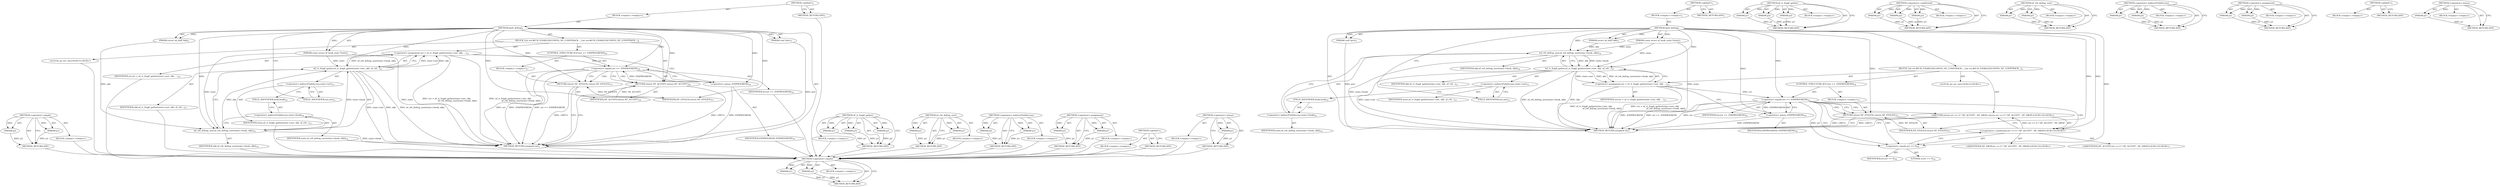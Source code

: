 digraph "&lt;operator&gt;.minus" {
vulnerable_82 [label=<(METHOD,&lt;operator&gt;.equals)>];
vulnerable_83 [label=<(PARAM,p1)>];
vulnerable_84 [label=<(PARAM,p2)>];
vulnerable_85 [label=<(BLOCK,&lt;empty&gt;,&lt;empty&gt;)>];
vulnerable_86 [label=<(METHOD_RETURN,ANY)>];
vulnerable_6 [label=<(METHOD,&lt;global&gt;)<SUB>1</SUB>>];
vulnerable_7 [label=<(BLOCK,&lt;empty&gt;,&lt;empty&gt;)<SUB>1</SUB>>];
vulnerable_8 [label=<(METHOD,ipv6_defrag)<SUB>1</SUB>>];
vulnerable_9 [label=<(PARAM,void *priv)<SUB>1</SUB>>];
vulnerable_10 [label=<(PARAM,struct sk_buff *skb)<SUB>2</SUB>>];
vulnerable_11 [label=<(PARAM,const struct nf_hook_state *state)<SUB>3</SUB>>];
vulnerable_12 [label=<(BLOCK,{
	int err;

#if IS_ENABLED(CONFIG_NF_CONNTRACK...,{
	int err;

#if IS_ENABLED(CONFIG_NF_CONNTRACK...)<SUB>4</SUB>>];
vulnerable_13 [label="<(LOCAL,int err: int)<SUB>5</SUB>>"];
vulnerable_14 [label=<(&lt;operator&gt;.assignment,err = nf_ct_frag6_gather(state-&gt;net, skb,
				 ...)<SUB>13</SUB>>];
vulnerable_15 [label=<(IDENTIFIER,err,err = nf_ct_frag6_gather(state-&gt;net, skb,
				 ...)<SUB>13</SUB>>];
vulnerable_16 [label=<(nf_ct_frag6_gather,nf_ct_frag6_gather(state-&gt;net, skb,
				 nf_ct6...)<SUB>13</SUB>>];
vulnerable_17 [label=<(&lt;operator&gt;.indirectFieldAccess,state-&gt;net)<SUB>13</SUB>>];
vulnerable_18 [label=<(IDENTIFIER,state,nf_ct_frag6_gather(state-&gt;net, skb,
				 nf_ct6...)<SUB>13</SUB>>];
vulnerable_19 [label=<(FIELD_IDENTIFIER,net,net)<SUB>13</SUB>>];
vulnerable_20 [label=<(IDENTIFIER,skb,nf_ct_frag6_gather(state-&gt;net, skb,
				 nf_ct6...)<SUB>13</SUB>>];
vulnerable_21 [label=<(nf_ct6_defrag_user,nf_ct6_defrag_user(state-&gt;hook, skb))<SUB>14</SUB>>];
vulnerable_22 [label=<(&lt;operator&gt;.indirectFieldAccess,state-&gt;hook)<SUB>14</SUB>>];
vulnerable_23 [label=<(IDENTIFIER,state,nf_ct6_defrag_user(state-&gt;hook, skb))<SUB>14</SUB>>];
vulnerable_24 [label=<(FIELD_IDENTIFIER,hook,hook)<SUB>14</SUB>>];
vulnerable_25 [label=<(IDENTIFIER,skb,nf_ct6_defrag_user(state-&gt;hook, skb))<SUB>14</SUB>>];
vulnerable_26 [label=<(CONTROL_STRUCTURE,IF,if (err == -EINPROGRESS))<SUB>16</SUB>>];
vulnerable_27 [label=<(&lt;operator&gt;.equals,err == -EINPROGRESS)<SUB>16</SUB>>];
vulnerable_28 [label=<(IDENTIFIER,err,err == -EINPROGRESS)<SUB>16</SUB>>];
vulnerable_29 [label=<(&lt;operator&gt;.minus,-EINPROGRESS)<SUB>16</SUB>>];
vulnerable_30 [label=<(IDENTIFIER,EINPROGRESS,-EINPROGRESS)<SUB>16</SUB>>];
vulnerable_31 [label=<(BLOCK,&lt;empty&gt;,&lt;empty&gt;)<SUB>17</SUB>>];
vulnerable_32 [label=<(RETURN,return NF_STOLEN;,return NF_STOLEN;)<SUB>17</SUB>>];
vulnerable_33 [label=<(IDENTIFIER,NF_STOLEN,return NF_STOLEN;)<SUB>17</SUB>>];
vulnerable_34 [label=<(RETURN,return NF_ACCEPT;,return NF_ACCEPT;)<SUB>19</SUB>>];
vulnerable_35 [label=<(IDENTIFIER,NF_ACCEPT,return NF_ACCEPT;)<SUB>19</SUB>>];
vulnerable_36 [label=<(METHOD_RETURN,unsigned int)<SUB>1</SUB>>];
vulnerable_38 [label=<(METHOD_RETURN,ANY)<SUB>1</SUB>>];
vulnerable_66 [label=<(METHOD,nf_ct_frag6_gather)>];
vulnerable_67 [label=<(PARAM,p1)>];
vulnerable_68 [label=<(PARAM,p2)>];
vulnerable_69 [label=<(PARAM,p3)>];
vulnerable_70 [label=<(BLOCK,&lt;empty&gt;,&lt;empty&gt;)>];
vulnerable_71 [label=<(METHOD_RETURN,ANY)>];
vulnerable_77 [label=<(METHOD,nf_ct6_defrag_user)>];
vulnerable_78 [label=<(PARAM,p1)>];
vulnerable_79 [label=<(PARAM,p2)>];
vulnerable_80 [label=<(BLOCK,&lt;empty&gt;,&lt;empty&gt;)>];
vulnerable_81 [label=<(METHOD_RETURN,ANY)>];
vulnerable_72 [label=<(METHOD,&lt;operator&gt;.indirectFieldAccess)>];
vulnerable_73 [label=<(PARAM,p1)>];
vulnerable_74 [label=<(PARAM,p2)>];
vulnerable_75 [label=<(BLOCK,&lt;empty&gt;,&lt;empty&gt;)>];
vulnerable_76 [label=<(METHOD_RETURN,ANY)>];
vulnerable_61 [label=<(METHOD,&lt;operator&gt;.assignment)>];
vulnerable_62 [label=<(PARAM,p1)>];
vulnerable_63 [label=<(PARAM,p2)>];
vulnerable_64 [label=<(BLOCK,&lt;empty&gt;,&lt;empty&gt;)>];
vulnerable_65 [label=<(METHOD_RETURN,ANY)>];
vulnerable_55 [label=<(METHOD,&lt;global&gt;)<SUB>1</SUB>>];
vulnerable_56 [label=<(BLOCK,&lt;empty&gt;,&lt;empty&gt;)>];
vulnerable_57 [label=<(METHOD_RETURN,ANY)>];
vulnerable_87 [label=<(METHOD,&lt;operator&gt;.minus)>];
vulnerable_88 [label=<(PARAM,p1)>];
vulnerable_89 [label=<(BLOCK,&lt;empty&gt;,&lt;empty&gt;)>];
vulnerable_90 [label=<(METHOD_RETURN,ANY)>];
fixed_87 [label=<(METHOD,&lt;operator&gt;.equals)>];
fixed_88 [label=<(PARAM,p1)>];
fixed_89 [label=<(PARAM,p2)>];
fixed_90 [label=<(BLOCK,&lt;empty&gt;,&lt;empty&gt;)>];
fixed_91 [label=<(METHOD_RETURN,ANY)>];
fixed_6 [label=<(METHOD,&lt;global&gt;)<SUB>1</SUB>>];
fixed_7 [label=<(BLOCK,&lt;empty&gt;,&lt;empty&gt;)<SUB>1</SUB>>];
fixed_8 [label=<(METHOD,ipv6_defrag)<SUB>1</SUB>>];
fixed_9 [label=<(PARAM,void *priv)<SUB>1</SUB>>];
fixed_10 [label=<(PARAM,struct sk_buff *skb)<SUB>2</SUB>>];
fixed_11 [label=<(PARAM,const struct nf_hook_state *state)<SUB>3</SUB>>];
fixed_12 [label=<(BLOCK,{
	int err;

#if IS_ENABLED(CONFIG_NF_CONNTRACK...,{
	int err;

#if IS_ENABLED(CONFIG_NF_CONNTRACK...)<SUB>4</SUB>>];
fixed_13 [label="<(LOCAL,int err: int)<SUB>5</SUB>>"];
fixed_14 [label=<(&lt;operator&gt;.assignment,err = nf_ct_frag6_gather(state-&gt;net, skb,
				 ...)<SUB>13</SUB>>];
fixed_15 [label=<(IDENTIFIER,err,err = nf_ct_frag6_gather(state-&gt;net, skb,
				 ...)<SUB>13</SUB>>];
fixed_16 [label=<(nf_ct_frag6_gather,nf_ct_frag6_gather(state-&gt;net, skb,
				 nf_ct6...)<SUB>13</SUB>>];
fixed_17 [label=<(&lt;operator&gt;.indirectFieldAccess,state-&gt;net)<SUB>13</SUB>>];
fixed_18 [label=<(IDENTIFIER,state,nf_ct_frag6_gather(state-&gt;net, skb,
				 nf_ct6...)<SUB>13</SUB>>];
fixed_19 [label=<(FIELD_IDENTIFIER,net,net)<SUB>13</SUB>>];
fixed_20 [label=<(IDENTIFIER,skb,nf_ct_frag6_gather(state-&gt;net, skb,
				 nf_ct6...)<SUB>13</SUB>>];
fixed_21 [label=<(nf_ct6_defrag_user,nf_ct6_defrag_user(state-&gt;hook, skb))<SUB>14</SUB>>];
fixed_22 [label=<(&lt;operator&gt;.indirectFieldAccess,state-&gt;hook)<SUB>14</SUB>>];
fixed_23 [label=<(IDENTIFIER,state,nf_ct6_defrag_user(state-&gt;hook, skb))<SUB>14</SUB>>];
fixed_24 [label=<(FIELD_IDENTIFIER,hook,hook)<SUB>14</SUB>>];
fixed_25 [label=<(IDENTIFIER,skb,nf_ct6_defrag_user(state-&gt;hook, skb))<SUB>14</SUB>>];
fixed_26 [label=<(CONTROL_STRUCTURE,IF,if (err == -EINPROGRESS))<SUB>16</SUB>>];
fixed_27 [label=<(&lt;operator&gt;.equals,err == -EINPROGRESS)<SUB>16</SUB>>];
fixed_28 [label=<(IDENTIFIER,err,err == -EINPROGRESS)<SUB>16</SUB>>];
fixed_29 [label=<(&lt;operator&gt;.minus,-EINPROGRESS)<SUB>16</SUB>>];
fixed_30 [label=<(IDENTIFIER,EINPROGRESS,-EINPROGRESS)<SUB>16</SUB>>];
fixed_31 [label=<(BLOCK,&lt;empty&gt;,&lt;empty&gt;)<SUB>17</SUB>>];
fixed_32 [label=<(RETURN,return NF_STOLEN;,return NF_STOLEN;)<SUB>17</SUB>>];
fixed_33 [label=<(IDENTIFIER,NF_STOLEN,return NF_STOLEN;)<SUB>17</SUB>>];
fixed_34 [label="<(RETURN,return err == 0 ? NF_ACCEPT : NF_DROP;,return err == 0 ? NF_ACCEPT : NF_DROP;)<SUB>19</SUB>>"];
fixed_35 [label="<(&lt;operator&gt;.conditional,err == 0 ? NF_ACCEPT : NF_DROP)<SUB>19</SUB>>"];
fixed_36 [label=<(&lt;operator&gt;.equals,err == 0)<SUB>19</SUB>>];
fixed_37 [label=<(IDENTIFIER,err,err == 0)<SUB>19</SUB>>];
fixed_38 [label=<(LITERAL,0,err == 0)<SUB>19</SUB>>];
fixed_39 [label="<(IDENTIFIER,NF_ACCEPT,err == 0 ? NF_ACCEPT : NF_DROP)<SUB>19</SUB>>"];
fixed_40 [label="<(IDENTIFIER,NF_DROP,err == 0 ? NF_ACCEPT : NF_DROP)<SUB>19</SUB>>"];
fixed_41 [label=<(METHOD_RETURN,unsigned int)<SUB>1</SUB>>];
fixed_43 [label=<(METHOD_RETURN,ANY)<SUB>1</SUB>>];
fixed_71 [label=<(METHOD,nf_ct_frag6_gather)>];
fixed_72 [label=<(PARAM,p1)>];
fixed_73 [label=<(PARAM,p2)>];
fixed_74 [label=<(PARAM,p3)>];
fixed_75 [label=<(BLOCK,&lt;empty&gt;,&lt;empty&gt;)>];
fixed_76 [label=<(METHOD_RETURN,ANY)>];
fixed_96 [label=<(METHOD,&lt;operator&gt;.conditional)>];
fixed_97 [label=<(PARAM,p1)>];
fixed_98 [label=<(PARAM,p2)>];
fixed_99 [label=<(PARAM,p3)>];
fixed_100 [label=<(BLOCK,&lt;empty&gt;,&lt;empty&gt;)>];
fixed_101 [label=<(METHOD_RETURN,ANY)>];
fixed_82 [label=<(METHOD,nf_ct6_defrag_user)>];
fixed_83 [label=<(PARAM,p1)>];
fixed_84 [label=<(PARAM,p2)>];
fixed_85 [label=<(BLOCK,&lt;empty&gt;,&lt;empty&gt;)>];
fixed_86 [label=<(METHOD_RETURN,ANY)>];
fixed_77 [label=<(METHOD,&lt;operator&gt;.indirectFieldAccess)>];
fixed_78 [label=<(PARAM,p1)>];
fixed_79 [label=<(PARAM,p2)>];
fixed_80 [label=<(BLOCK,&lt;empty&gt;,&lt;empty&gt;)>];
fixed_81 [label=<(METHOD_RETURN,ANY)>];
fixed_66 [label=<(METHOD,&lt;operator&gt;.assignment)>];
fixed_67 [label=<(PARAM,p1)>];
fixed_68 [label=<(PARAM,p2)>];
fixed_69 [label=<(BLOCK,&lt;empty&gt;,&lt;empty&gt;)>];
fixed_70 [label=<(METHOD_RETURN,ANY)>];
fixed_60 [label=<(METHOD,&lt;global&gt;)<SUB>1</SUB>>];
fixed_61 [label=<(BLOCK,&lt;empty&gt;,&lt;empty&gt;)>];
fixed_62 [label=<(METHOD_RETURN,ANY)>];
fixed_92 [label=<(METHOD,&lt;operator&gt;.minus)>];
fixed_93 [label=<(PARAM,p1)>];
fixed_94 [label=<(BLOCK,&lt;empty&gt;,&lt;empty&gt;)>];
fixed_95 [label=<(METHOD_RETURN,ANY)>];
vulnerable_82 -> vulnerable_83  [key=0, label="AST: "];
vulnerable_82 -> vulnerable_83  [key=1, label="DDG: "];
vulnerable_82 -> vulnerable_85  [key=0, label="AST: "];
vulnerable_82 -> vulnerable_84  [key=0, label="AST: "];
vulnerable_82 -> vulnerable_84  [key=1, label="DDG: "];
vulnerable_82 -> vulnerable_86  [key=0, label="AST: "];
vulnerable_82 -> vulnerable_86  [key=1, label="CFG: "];
vulnerable_83 -> vulnerable_86  [key=0, label="DDG: p1"];
vulnerable_84 -> vulnerable_86  [key=0, label="DDG: p2"];
vulnerable_85 -> fixed_87  [key=0];
vulnerable_86 -> fixed_87  [key=0];
vulnerable_6 -> vulnerable_7  [key=0, label="AST: "];
vulnerable_6 -> vulnerable_38  [key=0, label="AST: "];
vulnerable_6 -> vulnerable_38  [key=1, label="CFG: "];
vulnerable_7 -> vulnerable_8  [key=0, label="AST: "];
vulnerable_8 -> vulnerable_9  [key=0, label="AST: "];
vulnerable_8 -> vulnerable_9  [key=1, label="DDG: "];
vulnerable_8 -> vulnerable_10  [key=0, label="AST: "];
vulnerable_8 -> vulnerable_10  [key=1, label="DDG: "];
vulnerable_8 -> vulnerable_11  [key=0, label="AST: "];
vulnerable_8 -> vulnerable_11  [key=1, label="DDG: "];
vulnerable_8 -> vulnerable_12  [key=0, label="AST: "];
vulnerable_8 -> vulnerable_36  [key=0, label="AST: "];
vulnerable_8 -> vulnerable_19  [key=0, label="CFG: "];
vulnerable_8 -> vulnerable_34  [key=0, label="DDG: "];
vulnerable_8 -> vulnerable_35  [key=0, label="DDG: "];
vulnerable_8 -> vulnerable_16  [key=0, label="DDG: "];
vulnerable_8 -> vulnerable_27  [key=0, label="DDG: "];
vulnerable_8 -> vulnerable_32  [key=0, label="DDG: "];
vulnerable_8 -> vulnerable_21  [key=0, label="DDG: "];
vulnerable_8 -> vulnerable_29  [key=0, label="DDG: "];
vulnerable_8 -> vulnerable_33  [key=0, label="DDG: "];
vulnerable_9 -> vulnerable_36  [key=0, label="DDG: priv"];
vulnerable_10 -> vulnerable_21  [key=0, label="DDG: skb"];
vulnerable_11 -> vulnerable_36  [key=0, label="DDG: state"];
vulnerable_11 -> vulnerable_16  [key=0, label="DDG: state"];
vulnerable_11 -> vulnerable_21  [key=0, label="DDG: state"];
vulnerable_12 -> vulnerable_13  [key=0, label="AST: "];
vulnerable_12 -> vulnerable_14  [key=0, label="AST: "];
vulnerable_12 -> vulnerable_26  [key=0, label="AST: "];
vulnerable_12 -> vulnerable_34  [key=0, label="AST: "];
vulnerable_13 -> fixed_87  [key=0];
vulnerable_14 -> vulnerable_15  [key=0, label="AST: "];
vulnerable_14 -> vulnerable_16  [key=0, label="AST: "];
vulnerable_14 -> vulnerable_29  [key=0, label="CFG: "];
vulnerable_14 -> vulnerable_36  [key=0, label="DDG: nf_ct_frag6_gather(state-&gt;net, skb,
				 nf_ct6_defrag_user(state-&gt;hook, skb))"];
vulnerable_14 -> vulnerable_36  [key=1, label="DDG: err = nf_ct_frag6_gather(state-&gt;net, skb,
				 nf_ct6_defrag_user(state-&gt;hook, skb))"];
vulnerable_14 -> vulnerable_27  [key=0, label="DDG: err"];
vulnerable_15 -> fixed_87  [key=0];
vulnerable_16 -> vulnerable_17  [key=0, label="AST: "];
vulnerable_16 -> vulnerable_20  [key=0, label="AST: "];
vulnerable_16 -> vulnerable_21  [key=0, label="AST: "];
vulnerable_16 -> vulnerable_14  [key=0, label="CFG: "];
vulnerable_16 -> vulnerable_14  [key=1, label="DDG: state-&gt;net"];
vulnerable_16 -> vulnerable_14  [key=2, label="DDG: skb"];
vulnerable_16 -> vulnerable_14  [key=3, label="DDG: nf_ct6_defrag_user(state-&gt;hook, skb)"];
vulnerable_16 -> vulnerable_36  [key=0, label="DDG: state-&gt;net"];
vulnerable_16 -> vulnerable_36  [key=1, label="DDG: skb"];
vulnerable_16 -> vulnerable_36  [key=2, label="DDG: nf_ct6_defrag_user(state-&gt;hook, skb)"];
vulnerable_17 -> vulnerable_18  [key=0, label="AST: "];
vulnerable_17 -> vulnerable_19  [key=0, label="AST: "];
vulnerable_17 -> vulnerable_24  [key=0, label="CFG: "];
vulnerable_18 -> fixed_87  [key=0];
vulnerable_19 -> vulnerable_17  [key=0, label="CFG: "];
vulnerable_20 -> fixed_87  [key=0];
vulnerable_21 -> vulnerable_22  [key=0, label="AST: "];
vulnerable_21 -> vulnerable_25  [key=0, label="AST: "];
vulnerable_21 -> vulnerable_16  [key=0, label="CFG: "];
vulnerable_21 -> vulnerable_16  [key=1, label="DDG: skb"];
vulnerable_21 -> vulnerable_16  [key=2, label="DDG: state-&gt;hook"];
vulnerable_21 -> vulnerable_36  [key=0, label="DDG: state-&gt;hook"];
vulnerable_22 -> vulnerable_23  [key=0, label="AST: "];
vulnerable_22 -> vulnerable_24  [key=0, label="AST: "];
vulnerable_22 -> vulnerable_21  [key=0, label="CFG: "];
vulnerable_23 -> fixed_87  [key=0];
vulnerable_24 -> vulnerable_22  [key=0, label="CFG: "];
vulnerable_25 -> fixed_87  [key=0];
vulnerable_26 -> vulnerable_27  [key=0, label="AST: "];
vulnerable_26 -> vulnerable_31  [key=0, label="AST: "];
vulnerable_27 -> vulnerable_28  [key=0, label="AST: "];
vulnerable_27 -> vulnerable_29  [key=0, label="AST: "];
vulnerable_27 -> vulnerable_32  [key=0, label="CFG: "];
vulnerable_27 -> vulnerable_32  [key=1, label="CDG: "];
vulnerable_27 -> vulnerable_34  [key=0, label="CFG: "];
vulnerable_27 -> vulnerable_34  [key=1, label="CDG: "];
vulnerable_27 -> vulnerable_36  [key=0, label="DDG: err"];
vulnerable_27 -> vulnerable_36  [key=1, label="DDG: -EINPROGRESS"];
vulnerable_27 -> vulnerable_36  [key=2, label="DDG: err == -EINPROGRESS"];
vulnerable_28 -> fixed_87  [key=0];
vulnerable_29 -> vulnerable_30  [key=0, label="AST: "];
vulnerable_29 -> vulnerable_27  [key=0, label="CFG: "];
vulnerable_29 -> vulnerable_27  [key=1, label="DDG: EINPROGRESS"];
vulnerable_29 -> vulnerable_36  [key=0, label="DDG: EINPROGRESS"];
vulnerable_30 -> fixed_87  [key=0];
vulnerable_31 -> vulnerable_32  [key=0, label="AST: "];
vulnerable_32 -> vulnerable_33  [key=0, label="AST: "];
vulnerable_32 -> vulnerable_36  [key=0, label="CFG: "];
vulnerable_32 -> vulnerable_36  [key=1, label="DDG: &lt;RET&gt;"];
vulnerable_33 -> vulnerable_32  [key=0, label="DDG: NF_STOLEN"];
vulnerable_34 -> vulnerable_35  [key=0, label="AST: "];
vulnerable_34 -> vulnerable_36  [key=0, label="CFG: "];
vulnerable_34 -> vulnerable_36  [key=1, label="DDG: &lt;RET&gt;"];
vulnerable_35 -> vulnerable_34  [key=0, label="DDG: NF_ACCEPT"];
vulnerable_36 -> fixed_87  [key=0];
vulnerable_38 -> fixed_87  [key=0];
vulnerable_66 -> vulnerable_67  [key=0, label="AST: "];
vulnerable_66 -> vulnerable_67  [key=1, label="DDG: "];
vulnerable_66 -> vulnerable_70  [key=0, label="AST: "];
vulnerable_66 -> vulnerable_68  [key=0, label="AST: "];
vulnerable_66 -> vulnerable_68  [key=1, label="DDG: "];
vulnerable_66 -> vulnerable_71  [key=0, label="AST: "];
vulnerable_66 -> vulnerable_71  [key=1, label="CFG: "];
vulnerable_66 -> vulnerable_69  [key=0, label="AST: "];
vulnerable_66 -> vulnerable_69  [key=1, label="DDG: "];
vulnerable_67 -> vulnerable_71  [key=0, label="DDG: p1"];
vulnerable_68 -> vulnerable_71  [key=0, label="DDG: p2"];
vulnerable_69 -> vulnerable_71  [key=0, label="DDG: p3"];
vulnerable_70 -> fixed_87  [key=0];
vulnerable_71 -> fixed_87  [key=0];
vulnerable_77 -> vulnerable_78  [key=0, label="AST: "];
vulnerable_77 -> vulnerable_78  [key=1, label="DDG: "];
vulnerable_77 -> vulnerable_80  [key=0, label="AST: "];
vulnerable_77 -> vulnerable_79  [key=0, label="AST: "];
vulnerable_77 -> vulnerable_79  [key=1, label="DDG: "];
vulnerable_77 -> vulnerable_81  [key=0, label="AST: "];
vulnerable_77 -> vulnerable_81  [key=1, label="CFG: "];
vulnerable_78 -> vulnerable_81  [key=0, label="DDG: p1"];
vulnerable_79 -> vulnerable_81  [key=0, label="DDG: p2"];
vulnerable_80 -> fixed_87  [key=0];
vulnerable_81 -> fixed_87  [key=0];
vulnerable_72 -> vulnerable_73  [key=0, label="AST: "];
vulnerable_72 -> vulnerable_73  [key=1, label="DDG: "];
vulnerable_72 -> vulnerable_75  [key=0, label="AST: "];
vulnerable_72 -> vulnerable_74  [key=0, label="AST: "];
vulnerable_72 -> vulnerable_74  [key=1, label="DDG: "];
vulnerable_72 -> vulnerable_76  [key=0, label="AST: "];
vulnerable_72 -> vulnerable_76  [key=1, label="CFG: "];
vulnerable_73 -> vulnerable_76  [key=0, label="DDG: p1"];
vulnerable_74 -> vulnerable_76  [key=0, label="DDG: p2"];
vulnerable_75 -> fixed_87  [key=0];
vulnerable_76 -> fixed_87  [key=0];
vulnerable_61 -> vulnerable_62  [key=0, label="AST: "];
vulnerable_61 -> vulnerable_62  [key=1, label="DDG: "];
vulnerable_61 -> vulnerable_64  [key=0, label="AST: "];
vulnerable_61 -> vulnerable_63  [key=0, label="AST: "];
vulnerable_61 -> vulnerable_63  [key=1, label="DDG: "];
vulnerable_61 -> vulnerable_65  [key=0, label="AST: "];
vulnerable_61 -> vulnerable_65  [key=1, label="CFG: "];
vulnerable_62 -> vulnerable_65  [key=0, label="DDG: p1"];
vulnerable_63 -> vulnerable_65  [key=0, label="DDG: p2"];
vulnerable_64 -> fixed_87  [key=0];
vulnerable_65 -> fixed_87  [key=0];
vulnerable_55 -> vulnerable_56  [key=0, label="AST: "];
vulnerable_55 -> vulnerable_57  [key=0, label="AST: "];
vulnerable_55 -> vulnerable_57  [key=1, label="CFG: "];
vulnerable_56 -> fixed_87  [key=0];
vulnerable_57 -> fixed_87  [key=0];
vulnerable_87 -> vulnerable_88  [key=0, label="AST: "];
vulnerable_87 -> vulnerable_88  [key=1, label="DDG: "];
vulnerable_87 -> vulnerable_89  [key=0, label="AST: "];
vulnerable_87 -> vulnerable_90  [key=0, label="AST: "];
vulnerable_87 -> vulnerable_90  [key=1, label="CFG: "];
vulnerable_88 -> vulnerable_90  [key=0, label="DDG: p1"];
vulnerable_89 -> fixed_87  [key=0];
vulnerable_90 -> fixed_87  [key=0];
fixed_87 -> fixed_88  [key=0, label="AST: "];
fixed_87 -> fixed_88  [key=1, label="DDG: "];
fixed_87 -> fixed_90  [key=0, label="AST: "];
fixed_87 -> fixed_89  [key=0, label="AST: "];
fixed_87 -> fixed_89  [key=1, label="DDG: "];
fixed_87 -> fixed_91  [key=0, label="AST: "];
fixed_87 -> fixed_91  [key=1, label="CFG: "];
fixed_88 -> fixed_91  [key=0, label="DDG: p1"];
fixed_89 -> fixed_91  [key=0, label="DDG: p2"];
fixed_6 -> fixed_7  [key=0, label="AST: "];
fixed_6 -> fixed_43  [key=0, label="AST: "];
fixed_6 -> fixed_43  [key=1, label="CFG: "];
fixed_7 -> fixed_8  [key=0, label="AST: "];
fixed_8 -> fixed_9  [key=0, label="AST: "];
fixed_8 -> fixed_9  [key=1, label="DDG: "];
fixed_8 -> fixed_10  [key=0, label="AST: "];
fixed_8 -> fixed_10  [key=1, label="DDG: "];
fixed_8 -> fixed_11  [key=0, label="AST: "];
fixed_8 -> fixed_11  [key=1, label="DDG: "];
fixed_8 -> fixed_12  [key=0, label="AST: "];
fixed_8 -> fixed_41  [key=0, label="AST: "];
fixed_8 -> fixed_19  [key=0, label="CFG: "];
fixed_8 -> fixed_35  [key=0, label="DDG: "];
fixed_8 -> fixed_16  [key=0, label="DDG: "];
fixed_8 -> fixed_27  [key=0, label="DDG: "];
fixed_8 -> fixed_32  [key=0, label="DDG: "];
fixed_8 -> fixed_21  [key=0, label="DDG: "];
fixed_8 -> fixed_29  [key=0, label="DDG: "];
fixed_8 -> fixed_33  [key=0, label="DDG: "];
fixed_8 -> fixed_36  [key=0, label="DDG: "];
fixed_9 -> fixed_41  [key=0, label="DDG: priv"];
fixed_10 -> fixed_21  [key=0, label="DDG: skb"];
fixed_11 -> fixed_41  [key=0, label="DDG: state"];
fixed_11 -> fixed_16  [key=0, label="DDG: state"];
fixed_11 -> fixed_21  [key=0, label="DDG: state"];
fixed_12 -> fixed_13  [key=0, label="AST: "];
fixed_12 -> fixed_14  [key=0, label="AST: "];
fixed_12 -> fixed_26  [key=0, label="AST: "];
fixed_12 -> fixed_34  [key=0, label="AST: "];
fixed_14 -> fixed_15  [key=0, label="AST: "];
fixed_14 -> fixed_16  [key=0, label="AST: "];
fixed_14 -> fixed_29  [key=0, label="CFG: "];
fixed_14 -> fixed_41  [key=0, label="DDG: nf_ct_frag6_gather(state-&gt;net, skb,
				 nf_ct6_defrag_user(state-&gt;hook, skb))"];
fixed_14 -> fixed_41  [key=1, label="DDG: err = nf_ct_frag6_gather(state-&gt;net, skb,
				 nf_ct6_defrag_user(state-&gt;hook, skb))"];
fixed_14 -> fixed_27  [key=0, label="DDG: err"];
fixed_16 -> fixed_17  [key=0, label="AST: "];
fixed_16 -> fixed_20  [key=0, label="AST: "];
fixed_16 -> fixed_21  [key=0, label="AST: "];
fixed_16 -> fixed_14  [key=0, label="CFG: "];
fixed_16 -> fixed_14  [key=1, label="DDG: state-&gt;net"];
fixed_16 -> fixed_14  [key=2, label="DDG: skb"];
fixed_16 -> fixed_14  [key=3, label="DDG: nf_ct6_defrag_user(state-&gt;hook, skb)"];
fixed_16 -> fixed_41  [key=0, label="DDG: state-&gt;net"];
fixed_16 -> fixed_41  [key=1, label="DDG: skb"];
fixed_16 -> fixed_41  [key=2, label="DDG: nf_ct6_defrag_user(state-&gt;hook, skb)"];
fixed_17 -> fixed_18  [key=0, label="AST: "];
fixed_17 -> fixed_19  [key=0, label="AST: "];
fixed_17 -> fixed_24  [key=0, label="CFG: "];
fixed_19 -> fixed_17  [key=0, label="CFG: "];
fixed_21 -> fixed_22  [key=0, label="AST: "];
fixed_21 -> fixed_25  [key=0, label="AST: "];
fixed_21 -> fixed_16  [key=0, label="CFG: "];
fixed_21 -> fixed_16  [key=1, label="DDG: skb"];
fixed_21 -> fixed_16  [key=2, label="DDG: state-&gt;hook"];
fixed_21 -> fixed_41  [key=0, label="DDG: state-&gt;hook"];
fixed_22 -> fixed_23  [key=0, label="AST: "];
fixed_22 -> fixed_24  [key=0, label="AST: "];
fixed_22 -> fixed_21  [key=0, label="CFG: "];
fixed_24 -> fixed_22  [key=0, label="CFG: "];
fixed_26 -> fixed_27  [key=0, label="AST: "];
fixed_26 -> fixed_31  [key=0, label="AST: "];
fixed_27 -> fixed_28  [key=0, label="AST: "];
fixed_27 -> fixed_29  [key=0, label="AST: "];
fixed_27 -> fixed_32  [key=0, label="CFG: "];
fixed_27 -> fixed_32  [key=1, label="CDG: "];
fixed_27 -> fixed_36  [key=0, label="CFG: "];
fixed_27 -> fixed_36  [key=1, label="DDG: err"];
fixed_27 -> fixed_36  [key=2, label="CDG: "];
fixed_27 -> fixed_41  [key=0, label="DDG: err"];
fixed_27 -> fixed_41  [key=1, label="DDG: -EINPROGRESS"];
fixed_27 -> fixed_41  [key=2, label="DDG: err == -EINPROGRESS"];
fixed_27 -> fixed_34  [key=0, label="CDG: "];
fixed_27 -> fixed_35  [key=0, label="CDG: "];
fixed_29 -> fixed_30  [key=0, label="AST: "];
fixed_29 -> fixed_27  [key=0, label="CFG: "];
fixed_29 -> fixed_27  [key=1, label="DDG: EINPROGRESS"];
fixed_29 -> fixed_41  [key=0, label="DDG: EINPROGRESS"];
fixed_31 -> fixed_32  [key=0, label="AST: "];
fixed_32 -> fixed_33  [key=0, label="AST: "];
fixed_32 -> fixed_41  [key=0, label="CFG: "];
fixed_32 -> fixed_41  [key=1, label="DDG: &lt;RET&gt;"];
fixed_33 -> fixed_32  [key=0, label="DDG: NF_STOLEN"];
fixed_34 -> fixed_35  [key=0, label="AST: "];
fixed_34 -> fixed_41  [key=0, label="CFG: "];
fixed_34 -> fixed_41  [key=1, label="DDG: &lt;RET&gt;"];
fixed_35 -> fixed_36  [key=0, label="AST: "];
fixed_35 -> fixed_39  [key=0, label="AST: "];
fixed_35 -> fixed_40  [key=0, label="AST: "];
fixed_35 -> fixed_34  [key=0, label="CFG: "];
fixed_35 -> fixed_34  [key=1, label="DDG: err == 0 ? NF_ACCEPT : NF_DROP"];
fixed_36 -> fixed_37  [key=0, label="AST: "];
fixed_36 -> fixed_38  [key=0, label="AST: "];
fixed_36 -> fixed_35  [key=0, label="CFG: "];
fixed_71 -> fixed_72  [key=0, label="AST: "];
fixed_71 -> fixed_72  [key=1, label="DDG: "];
fixed_71 -> fixed_75  [key=0, label="AST: "];
fixed_71 -> fixed_73  [key=0, label="AST: "];
fixed_71 -> fixed_73  [key=1, label="DDG: "];
fixed_71 -> fixed_76  [key=0, label="AST: "];
fixed_71 -> fixed_76  [key=1, label="CFG: "];
fixed_71 -> fixed_74  [key=0, label="AST: "];
fixed_71 -> fixed_74  [key=1, label="DDG: "];
fixed_72 -> fixed_76  [key=0, label="DDG: p1"];
fixed_73 -> fixed_76  [key=0, label="DDG: p2"];
fixed_74 -> fixed_76  [key=0, label="DDG: p3"];
fixed_96 -> fixed_97  [key=0, label="AST: "];
fixed_96 -> fixed_97  [key=1, label="DDG: "];
fixed_96 -> fixed_100  [key=0, label="AST: "];
fixed_96 -> fixed_98  [key=0, label="AST: "];
fixed_96 -> fixed_98  [key=1, label="DDG: "];
fixed_96 -> fixed_101  [key=0, label="AST: "];
fixed_96 -> fixed_101  [key=1, label="CFG: "];
fixed_96 -> fixed_99  [key=0, label="AST: "];
fixed_96 -> fixed_99  [key=1, label="DDG: "];
fixed_97 -> fixed_101  [key=0, label="DDG: p1"];
fixed_98 -> fixed_101  [key=0, label="DDG: p2"];
fixed_99 -> fixed_101  [key=0, label="DDG: p3"];
fixed_82 -> fixed_83  [key=0, label="AST: "];
fixed_82 -> fixed_83  [key=1, label="DDG: "];
fixed_82 -> fixed_85  [key=0, label="AST: "];
fixed_82 -> fixed_84  [key=0, label="AST: "];
fixed_82 -> fixed_84  [key=1, label="DDG: "];
fixed_82 -> fixed_86  [key=0, label="AST: "];
fixed_82 -> fixed_86  [key=1, label="CFG: "];
fixed_83 -> fixed_86  [key=0, label="DDG: p1"];
fixed_84 -> fixed_86  [key=0, label="DDG: p2"];
fixed_77 -> fixed_78  [key=0, label="AST: "];
fixed_77 -> fixed_78  [key=1, label="DDG: "];
fixed_77 -> fixed_80  [key=0, label="AST: "];
fixed_77 -> fixed_79  [key=0, label="AST: "];
fixed_77 -> fixed_79  [key=1, label="DDG: "];
fixed_77 -> fixed_81  [key=0, label="AST: "];
fixed_77 -> fixed_81  [key=1, label="CFG: "];
fixed_78 -> fixed_81  [key=0, label="DDG: p1"];
fixed_79 -> fixed_81  [key=0, label="DDG: p2"];
fixed_66 -> fixed_67  [key=0, label="AST: "];
fixed_66 -> fixed_67  [key=1, label="DDG: "];
fixed_66 -> fixed_69  [key=0, label="AST: "];
fixed_66 -> fixed_68  [key=0, label="AST: "];
fixed_66 -> fixed_68  [key=1, label="DDG: "];
fixed_66 -> fixed_70  [key=0, label="AST: "];
fixed_66 -> fixed_70  [key=1, label="CFG: "];
fixed_67 -> fixed_70  [key=0, label="DDG: p1"];
fixed_68 -> fixed_70  [key=0, label="DDG: p2"];
fixed_60 -> fixed_61  [key=0, label="AST: "];
fixed_60 -> fixed_62  [key=0, label="AST: "];
fixed_60 -> fixed_62  [key=1, label="CFG: "];
fixed_92 -> fixed_93  [key=0, label="AST: "];
fixed_92 -> fixed_93  [key=1, label="DDG: "];
fixed_92 -> fixed_94  [key=0, label="AST: "];
fixed_92 -> fixed_95  [key=0, label="AST: "];
fixed_92 -> fixed_95  [key=1, label="CFG: "];
fixed_93 -> fixed_95  [key=0, label="DDG: p1"];
}
